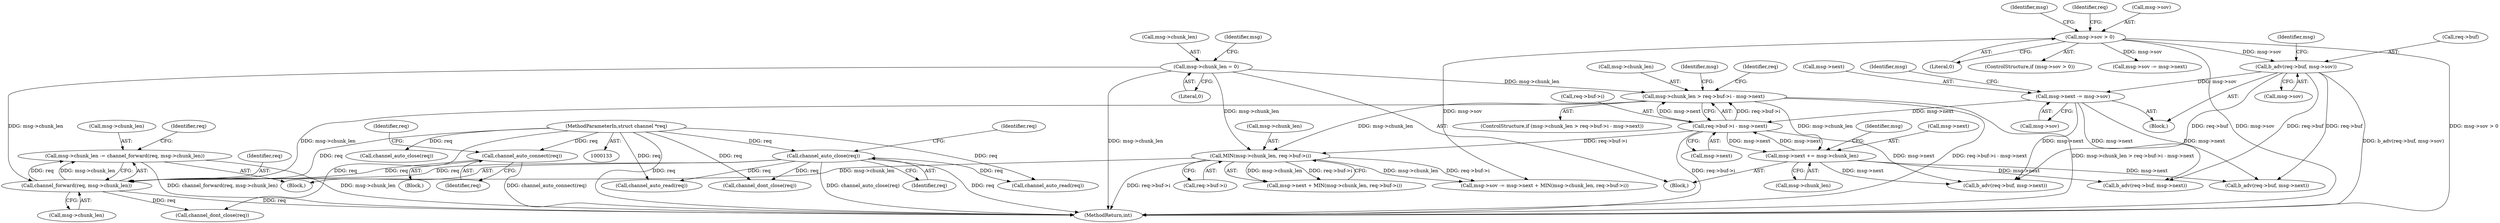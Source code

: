 digraph "0_haproxy_b4d05093bc89f71377230228007e69a1434c1a0c_0@pointer" {
"1000657" [label="(Call,msg->chunk_len -= channel_forward(req, msg->chunk_len))"];
"1000661" [label="(Call,channel_forward(req, msg->chunk_len))"];
"1000269" [label="(Call,channel_auto_connect(req))"];
"1000135" [label="(MethodParameterIn,struct channel *req)"];
"1000282" [label="(Call,channel_auto_close(req))"];
"1000333" [label="(Call,msg->chunk_len = 0)"];
"1000643" [label="(Call,MIN(msg->chunk_len, req->buf->i))"];
"1000306" [label="(Call,msg->chunk_len > req->buf->i - msg->next)"];
"1000310" [label="(Call,req->buf->i - msg->next)"];
"1000215" [label="(Call,msg->next -= msg->sov)"];
"1000208" [label="(Call,b_adv(req->buf, msg->sov))"];
"1000202" [label="(Call,msg->sov > 0)"];
"1000326" [label="(Call,msg->next += msg->chunk_len)"];
"1000268" [label="(Block,)"];
"1000307" [label="(Call,msg->chunk_len)"];
"1000206" [label="(Literal,0)"];
"1000644" [label="(Call,msg->chunk_len)"];
"1000326" [label="(Call,msg->next += msg->chunk_len)"];
"1000283" [label="(Identifier,req)"];
"1000663" [label="(Call,msg->chunk_len)"];
"1000219" [label="(Call,msg->sov)"];
"1000333" [label="(Call,msg->chunk_len = 0)"];
"1000286" [label="(Identifier,req)"];
"1000756" [label="(Call,channel_dont_close(req))"];
"1000661" [label="(Call,channel_forward(req, msg->chunk_len))"];
"1000599" [label="(Call,channel_auto_read(req))"];
"1000270" [label="(Identifier,req)"];
"1000212" [label="(Call,msg->sov)"];
"1000657" [label="(Call,msg->chunk_len -= channel_forward(req, msg->chunk_len))"];
"1000647" [label="(Call,req->buf->i)"];
"1000311" [label="(Call,req->buf->i)"];
"1000207" [label="(Block,)"];
"1000255" [label="(Identifier,msg)"];
"1000135" [label="(MethodParameterIn,struct channel *req)"];
"1000328" [label="(Identifier,msg)"];
"1000662" [label="(Identifier,req)"];
"1001006" [label="(MethodReturn,int)"];
"1000304" [label="(Block,)"];
"1000639" [label="(Call,msg->next + MIN(msg->chunk_len, req->buf->i))"];
"1000208" [label="(Call,b_adv(req->buf, msg->sov))"];
"1000137" [label="(Block,)"];
"1000322" [label="(Identifier,req)"];
"1000635" [label="(Call,msg->sov -= msg->next + MIN(msg->chunk_len, req->buf->i))"];
"1000306" [label="(Call,msg->chunk_len > req->buf->i - msg->next)"];
"1000269" [label="(Call,channel_auto_connect(req))"];
"1000216" [label="(Call,msg->next)"];
"1000282" [label="(Call,channel_auto_close(req))"];
"1000546" [label="(Call,channel_dont_close(req))"];
"1000224" [label="(Identifier,msg)"];
"1000335" [label="(Identifier,msg)"];
"1000217" [label="(Identifier,msg)"];
"1000310" [label="(Call,req->buf->i - msg->next)"];
"1000618" [label="(Call,b_adv(req->buf, msg->next))"];
"1000210" [label="(Identifier,req)"];
"1000273" [label="(Identifier,req)"];
"1000334" [label="(Call,msg->chunk_len)"];
"1000337" [label="(Literal,0)"];
"1000501" [label="(Call,b_adv(req->buf, msg->next))"];
"1000201" [label="(ControlStructure,if (msg->sov > 0))"];
"1000341" [label="(Identifier,msg)"];
"1000669" [label="(Identifier,req)"];
"1000203" [label="(Call,msg->sov)"];
"1000601" [label="(Call,channel_auto_close(req))"];
"1000209" [label="(Call,req->buf)"];
"1000518" [label="(Call,msg->sov -= msg->next)"];
"1000316" [label="(Call,msg->next)"];
"1000330" [label="(Call,msg->chunk_len)"];
"1000795" [label="(Call,b_adv(req->buf, msg->next))"];
"1000202" [label="(Call,msg->sov > 0)"];
"1000613" [label="(Call,channel_auto_read(req))"];
"1000658" [label="(Call,msg->chunk_len)"];
"1000643" [label="(Call,MIN(msg->chunk_len, req->buf->i))"];
"1000215" [label="(Call,msg->next -= msg->sov)"];
"1000305" [label="(ControlStructure,if (msg->chunk_len > req->buf->i - msg->next))"];
"1000327" [label="(Call,msg->next)"];
"1000657" -> "1000137"  [label="AST: "];
"1000657" -> "1000661"  [label="CFG: "];
"1000658" -> "1000657"  [label="AST: "];
"1000661" -> "1000657"  [label="AST: "];
"1000669" -> "1000657"  [label="CFG: "];
"1000657" -> "1001006"  [label="DDG: channel_forward(req, msg->chunk_len)"];
"1000657" -> "1001006"  [label="DDG: msg->chunk_len"];
"1000661" -> "1000657"  [label="DDG: req"];
"1000661" -> "1000657"  [label="DDG: msg->chunk_len"];
"1000661" -> "1000663"  [label="CFG: "];
"1000662" -> "1000661"  [label="AST: "];
"1000663" -> "1000661"  [label="AST: "];
"1000661" -> "1001006"  [label="DDG: req"];
"1000269" -> "1000661"  [label="DDG: req"];
"1000282" -> "1000661"  [label="DDG: req"];
"1000135" -> "1000661"  [label="DDG: req"];
"1000333" -> "1000661"  [label="DDG: msg->chunk_len"];
"1000643" -> "1000661"  [label="DDG: msg->chunk_len"];
"1000306" -> "1000661"  [label="DDG: msg->chunk_len"];
"1000661" -> "1000756"  [label="DDG: req"];
"1000269" -> "1000268"  [label="AST: "];
"1000269" -> "1000270"  [label="CFG: "];
"1000270" -> "1000269"  [label="AST: "];
"1000273" -> "1000269"  [label="CFG: "];
"1000269" -> "1001006"  [label="DDG: channel_auto_connect(req)"];
"1000135" -> "1000269"  [label="DDG: req"];
"1000135" -> "1000133"  [label="AST: "];
"1000135" -> "1001006"  [label="DDG: req"];
"1000135" -> "1000282"  [label="DDG: req"];
"1000135" -> "1000546"  [label="DDG: req"];
"1000135" -> "1000599"  [label="DDG: req"];
"1000135" -> "1000601"  [label="DDG: req"];
"1000135" -> "1000613"  [label="DDG: req"];
"1000135" -> "1000756"  [label="DDG: req"];
"1000282" -> "1000137"  [label="AST: "];
"1000282" -> "1000283"  [label="CFG: "];
"1000283" -> "1000282"  [label="AST: "];
"1000286" -> "1000282"  [label="CFG: "];
"1000282" -> "1001006"  [label="DDG: channel_auto_close(req)"];
"1000282" -> "1001006"  [label="DDG: req"];
"1000282" -> "1000546"  [label="DDG: req"];
"1000282" -> "1000599"  [label="DDG: req"];
"1000282" -> "1000613"  [label="DDG: req"];
"1000333" -> "1000304"  [label="AST: "];
"1000333" -> "1000337"  [label="CFG: "];
"1000334" -> "1000333"  [label="AST: "];
"1000337" -> "1000333"  [label="AST: "];
"1000341" -> "1000333"  [label="CFG: "];
"1000333" -> "1001006"  [label="DDG: msg->chunk_len"];
"1000333" -> "1000306"  [label="DDG: msg->chunk_len"];
"1000333" -> "1000643"  [label="DDG: msg->chunk_len"];
"1000643" -> "1000639"  [label="AST: "];
"1000643" -> "1000647"  [label="CFG: "];
"1000644" -> "1000643"  [label="AST: "];
"1000647" -> "1000643"  [label="AST: "];
"1000639" -> "1000643"  [label="CFG: "];
"1000643" -> "1001006"  [label="DDG: req->buf->i"];
"1000643" -> "1000635"  [label="DDG: msg->chunk_len"];
"1000643" -> "1000635"  [label="DDG: req->buf->i"];
"1000643" -> "1000639"  [label="DDG: msg->chunk_len"];
"1000643" -> "1000639"  [label="DDG: req->buf->i"];
"1000306" -> "1000643"  [label="DDG: msg->chunk_len"];
"1000310" -> "1000643"  [label="DDG: req->buf->i"];
"1000306" -> "1000305"  [label="AST: "];
"1000306" -> "1000310"  [label="CFG: "];
"1000307" -> "1000306"  [label="AST: "];
"1000310" -> "1000306"  [label="AST: "];
"1000322" -> "1000306"  [label="CFG: "];
"1000328" -> "1000306"  [label="CFG: "];
"1000306" -> "1001006"  [label="DDG: req->buf->i - msg->next"];
"1000306" -> "1001006"  [label="DDG: msg->chunk_len > req->buf->i - msg->next"];
"1000310" -> "1000306"  [label="DDG: req->buf->i"];
"1000310" -> "1000306"  [label="DDG: msg->next"];
"1000306" -> "1000326"  [label="DDG: msg->chunk_len"];
"1000310" -> "1000316"  [label="CFG: "];
"1000311" -> "1000310"  [label="AST: "];
"1000316" -> "1000310"  [label="AST: "];
"1000310" -> "1001006"  [label="DDG: req->buf->i"];
"1000215" -> "1000310"  [label="DDG: msg->next"];
"1000326" -> "1000310"  [label="DDG: msg->next"];
"1000310" -> "1000326"  [label="DDG: msg->next"];
"1000310" -> "1000618"  [label="DDG: msg->next"];
"1000215" -> "1000207"  [label="AST: "];
"1000215" -> "1000219"  [label="CFG: "];
"1000216" -> "1000215"  [label="AST: "];
"1000219" -> "1000215"  [label="AST: "];
"1000224" -> "1000215"  [label="CFG: "];
"1000208" -> "1000215"  [label="DDG: msg->sov"];
"1000215" -> "1000501"  [label="DDG: msg->next"];
"1000215" -> "1000618"  [label="DDG: msg->next"];
"1000215" -> "1000795"  [label="DDG: msg->next"];
"1000208" -> "1000207"  [label="AST: "];
"1000208" -> "1000212"  [label="CFG: "];
"1000209" -> "1000208"  [label="AST: "];
"1000212" -> "1000208"  [label="AST: "];
"1000217" -> "1000208"  [label="CFG: "];
"1000208" -> "1001006"  [label="DDG: b_adv(req->buf, msg->sov)"];
"1000202" -> "1000208"  [label="DDG: msg->sov"];
"1000208" -> "1000501"  [label="DDG: req->buf"];
"1000208" -> "1000618"  [label="DDG: req->buf"];
"1000208" -> "1000795"  [label="DDG: req->buf"];
"1000202" -> "1000201"  [label="AST: "];
"1000202" -> "1000206"  [label="CFG: "];
"1000203" -> "1000202"  [label="AST: "];
"1000206" -> "1000202"  [label="AST: "];
"1000210" -> "1000202"  [label="CFG: "];
"1000255" -> "1000202"  [label="CFG: "];
"1000202" -> "1001006"  [label="DDG: msg->sov"];
"1000202" -> "1001006"  [label="DDG: msg->sov > 0"];
"1000202" -> "1000518"  [label="DDG: msg->sov"];
"1000202" -> "1000635"  [label="DDG: msg->sov"];
"1000326" -> "1000304"  [label="AST: "];
"1000326" -> "1000330"  [label="CFG: "];
"1000327" -> "1000326"  [label="AST: "];
"1000330" -> "1000326"  [label="AST: "];
"1000335" -> "1000326"  [label="CFG: "];
"1000326" -> "1000501"  [label="DDG: msg->next"];
"1000326" -> "1000618"  [label="DDG: msg->next"];
"1000326" -> "1000795"  [label="DDG: msg->next"];
}
